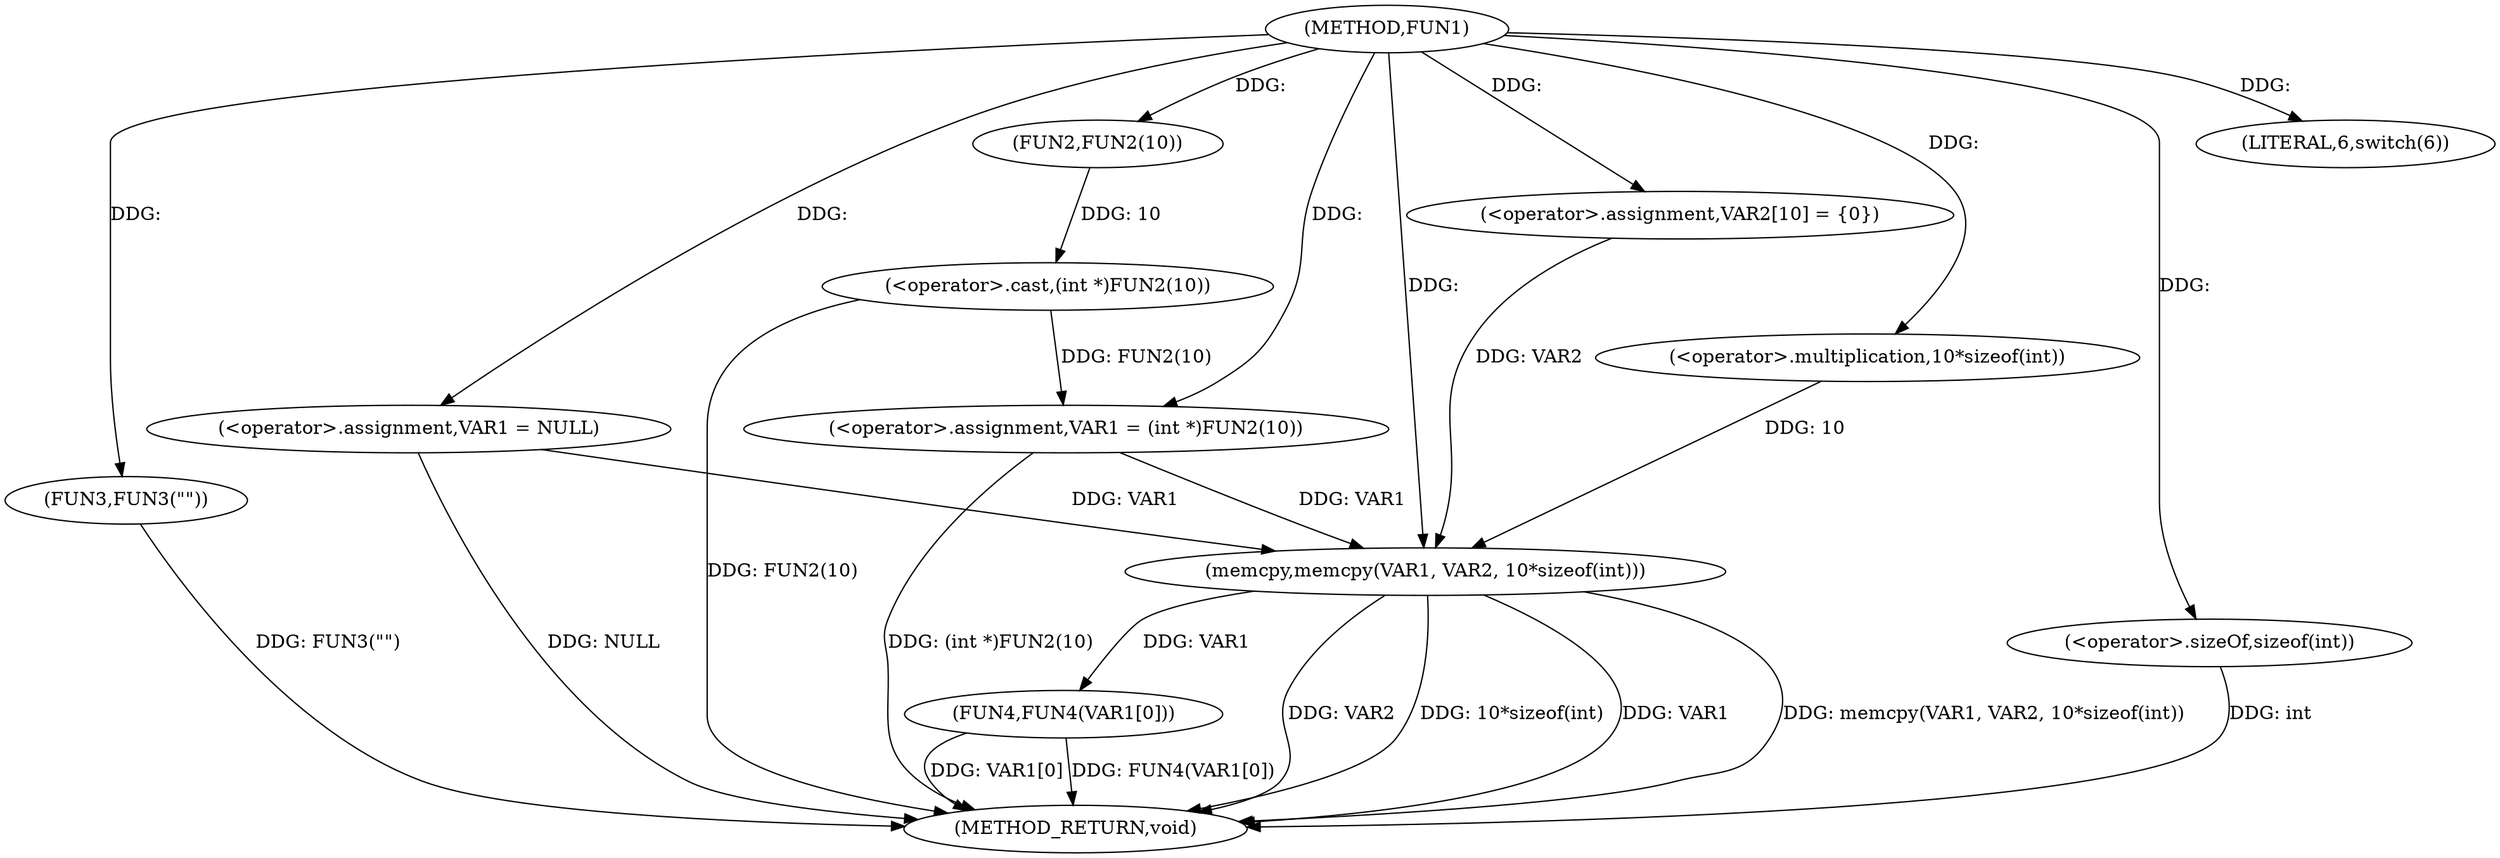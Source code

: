 digraph FUN1 {  
"1000100" [label = "(METHOD,FUN1)" ]
"1000136" [label = "(METHOD_RETURN,void)" ]
"1000103" [label = "(<operator>.assignment,VAR1 = NULL)" ]
"1000107" [label = "(LITERAL,6,switch(6))" ]
"1000110" [label = "(<operator>.assignment,VAR1 = (int *)FUN2(10))" ]
"1000112" [label = "(<operator>.cast,(int *)FUN2(10))" ]
"1000114" [label = "(FUN2,FUN2(10))" ]
"1000118" [label = "(FUN3,FUN3(\"\"))" ]
"1000123" [label = "(<operator>.assignment,VAR2[10] = {0})" ]
"1000125" [label = "(memcpy,memcpy(VAR1, VAR2, 10*sizeof(int)))" ]
"1000128" [label = "(<operator>.multiplication,10*sizeof(int))" ]
"1000130" [label = "(<operator>.sizeOf,sizeof(int))" ]
"1000132" [label = "(FUN4,FUN4(VAR1[0]))" ]
  "1000125" -> "1000136"  [ label = "DDG: memcpy(VAR1, VAR2, 10*sizeof(int))"] 
  "1000103" -> "1000136"  [ label = "DDG: NULL"] 
  "1000112" -> "1000136"  [ label = "DDG: FUN2(10)"] 
  "1000125" -> "1000136"  [ label = "DDG: VAR2"] 
  "1000118" -> "1000136"  [ label = "DDG: FUN3(\"\")"] 
  "1000125" -> "1000136"  [ label = "DDG: 10*sizeof(int)"] 
  "1000130" -> "1000136"  [ label = "DDG: int"] 
  "1000125" -> "1000136"  [ label = "DDG: VAR1"] 
  "1000132" -> "1000136"  [ label = "DDG: FUN4(VAR1[0])"] 
  "1000132" -> "1000136"  [ label = "DDG: VAR1[0]"] 
  "1000110" -> "1000136"  [ label = "DDG: (int *)FUN2(10)"] 
  "1000100" -> "1000103"  [ label = "DDG: "] 
  "1000100" -> "1000107"  [ label = "DDG: "] 
  "1000112" -> "1000110"  [ label = "DDG: FUN2(10)"] 
  "1000100" -> "1000110"  [ label = "DDG: "] 
  "1000114" -> "1000112"  [ label = "DDG: 10"] 
  "1000100" -> "1000114"  [ label = "DDG: "] 
  "1000100" -> "1000118"  [ label = "DDG: "] 
  "1000100" -> "1000123"  [ label = "DDG: "] 
  "1000103" -> "1000125"  [ label = "DDG: VAR1"] 
  "1000110" -> "1000125"  [ label = "DDG: VAR1"] 
  "1000100" -> "1000125"  [ label = "DDG: "] 
  "1000123" -> "1000125"  [ label = "DDG: VAR2"] 
  "1000128" -> "1000125"  [ label = "DDG: 10"] 
  "1000100" -> "1000128"  [ label = "DDG: "] 
  "1000100" -> "1000130"  [ label = "DDG: "] 
  "1000125" -> "1000132"  [ label = "DDG: VAR1"] 
}
